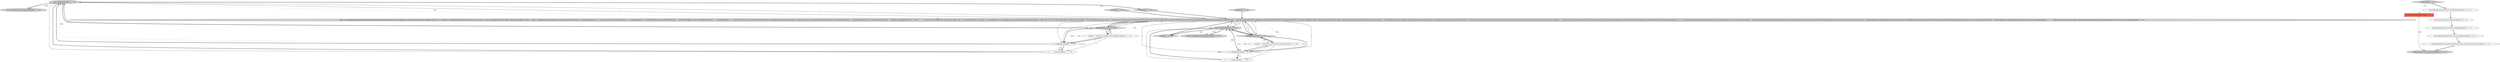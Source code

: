 digraph {
15 [style = filled, label = "return ColorPalette.BLUE@@@25@@@['0', '1', '0']", fillcolor = lightgray, shape = ellipse image = "AAA0AAABBB2BBB"];
5 [style = filled, label = "return l@@@36@@@['1', '0', '0']", fillcolor = lightgray, shape = ellipse image = "AAA0AAABBB1BBB"];
1 [style = filled, label = "String s = ((Build)run).getBuiltOnStr()@@@33@@@['1', '0', '0']", fillcolor = white, shape = ellipse image = "AAA0AAABBB1BBB"];
24 [style = filled, label = "configureDomainAxis(plot)@@@8@@@['0', '0', '1']", fillcolor = lightgray, shape = ellipse image = "AAA0AAABBB3BBB"];
18 [style = filled, label = "plot.setOutlinePaint(null)@@@4@@@['0', '0', '1']", fillcolor = white, shape = ellipse image = "AAA0AAABBB3BBB"];
14 [style = filled, label = "getColor['0', '1', '0']", fillcolor = lightgray, shape = diamond image = "AAA0AAABBB2BBB"];
11 [style = filled, label = "s != null@@@34@@@['0', '1', '0']", fillcolor = white, shape = diamond image = "AAA0AAABBB2BBB"];
20 [style = filled, label = "plot.setRangeGridlinesVisible(true)@@@5@@@['0', '0', '1']", fillcolor = white, shape = ellipse image = "AAA0AAABBB3BBB"];
0 [style = filled, label = "getBuildTimeGraph['1', '0', '0']", fillcolor = lightgray, shape = diamond image = "AAA0AAABBB1BBB"];
21 [style = filled, label = "configureRenderer((LineAndShapeRenderer)plot.getRenderer())@@@7@@@['0', '0', '1']", fillcolor = white, shape = ellipse image = "AAA0AAABBB3BBB"];
6 [style = filled, label = "toString['1', '0', '0']", fillcolor = lightgray, shape = diamond image = "AAA0AAABBB1BBB"];
19 [style = filled, label = "CategoryPlot plot@@@2@@@['0', '0', '1']", fillcolor = tomato, shape = box image = "AAA0AAABBB3BBB"];
23 [style = filled, label = "configurePlot['0', '0', '1']", fillcolor = lightgray, shape = diamond image = "AAA0AAABBB3BBB"];
10 [style = filled, label = "String s = ((Build)run).getBuiltOnStr()@@@33@@@['0', '1', '0']", fillcolor = white, shape = ellipse image = "AAA0AAABBB2BBB"];
4 [style = filled, label = "s != null@@@34@@@['1', '0', '0']", fillcolor = white, shape = diamond image = "AAA0AAABBB1BBB"];
12 [style = filled, label = "return l@@@36@@@['0', '1', '0']", fillcolor = lightgray, shape = ellipse image = "AAA0AAABBB2BBB"];
2 [style = filled, label = "return new Graph(getLastBuildTime(),500,400){@Override protected JFreeChart createGraph(){class ChartLabel{public ChartLabel(Run r){this.run = r}public int compareTo(ChartLabel that){return this.run.number - that.run.number}@Override public boolean equals(Object o){if (o == null || !.isAssignableFrom(o.getClass())) {return false}ChartLabel that = (ChartLabel)oreturn run == that.run}public Color getColor(){Result r = run.getResult()if (r == Result.FAILURE) return ColorPalette.REDif (r == Result.UNSTABLE) return ColorPalette.YELLOWif (r == Result.ABORTED || r == Result.NOT_BUILT) return ColorPalette.GREYreturn ColorPalette.BLUE}@Override public int hashCode(){return run.hashCode()}@Override public String toString(){String l = run.getDisplayName()if (run instanceof Build) {String s = ((Build)run).getBuiltOnStr()if (s != null) l += ' ' + s}return l}}DataSetBuilder<String,ChartLabel> data = new DataSetBuilder<>()for (Run r : getNewBuilds()){if (r.isBuilding()) continuedata.add(((double)r.getDuration()) / (1000 * 60),\"min\",new ChartLabel(r))}final CategoryDataset dataset = data.build()final JFreeChart chart = ChartFactory.createStackedAreaChart(null,null,Messages.Job_minutes(),dataset,PlotOrientation.VERTICAL,false,true,false)chart.setBackgroundPaint(Color.white)final CategoryPlot plot = chart.getCategoryPlot()plot.setBackgroundPaint(Color.WHITE)plot.setOutlinePaint(null)plot.setForegroundAlpha(0.8f)plot.setRangeGridlinesVisible(true)plot.setRangeGridlinePaint(Color.black)CategoryAxis domainAxis = new ShiftedCategoryAxis(null)plot.setDomainAxis(domainAxis)domainAxis.setCategoryLabelPositions(CategoryLabelPositions.UP_90)domainAxis.setLowerMargin(0.0)domainAxis.setUpperMargin(0.0)domainAxis.setCategoryMargin(0.0)final NumberAxis rangeAxis = (NumberAxis)plot.getRangeAxis()ChartUtil.adjustChebyshev(dataset,rangeAxis)rangeAxis.setStandardTickUnits(NumberAxis.createIntegerTickUnits())StackedAreaRenderer ar = new StackedAreaRenderer2(){@Override public Paint getItemPaint(int row,int column){ChartLabel key = (ChartLabel)dataset.getColumnKey(column)return key.getColor()}@Override public String generateURL(CategoryDataset dataset,int row,int column){ChartLabel label = (ChartLabel)dataset.getColumnKey(column)return String.valueOf(label.run.number)}@Override public String generateToolTip(CategoryDataset dataset,int row,int column){ChartLabel label = (ChartLabel)dataset.getColumnKey(column)return label.run.getDisplayName() + \" : \" + label.run.getDurationString()}}plot.setRenderer(ar)plot.setInsets(new RectangleInsets(0,0,0,5.0))return chart}}@@@3@@@['1', '1', '0']", fillcolor = lightgray, shape = ellipse image = "AAA0AAABBB1BBB"];
3 [style = filled, label = "l += ' ' + s@@@34@@@['1', '0', '0']", fillcolor = white, shape = ellipse image = "AAA0AAABBB1BBB"];
13 [style = filled, label = "l += ' ' + s@@@34@@@['0', '1', '0']", fillcolor = white, shape = ellipse image = "AAA0AAABBB2BBB"];
8 [style = filled, label = "getColor['1', '0', '0']", fillcolor = lightgray, shape = diamond image = "AAA0AAABBB1BBB"];
9 [style = filled, label = "getBuildTimeGraph['0', '1', '0']", fillcolor = lightgray, shape = diamond image = "AAA0AAABBB2BBB"];
17 [style = filled, label = "plot.setRangeGridlinePaint(Color.black)@@@6@@@['0', '0', '1']", fillcolor = white, shape = ellipse image = "AAA0AAABBB3BBB"];
22 [style = filled, label = "plot.setBackgroundPaint(Color.WHITE)@@@3@@@['0', '0', '1']", fillcolor = white, shape = ellipse image = "AAA0AAABBB3BBB"];
16 [style = filled, label = "toString['0', '1', '0']", fillcolor = lightgray, shape = diamond image = "AAA0AAABBB2BBB"];
7 [style = filled, label = "return ColorPalette.BLUE@@@25@@@['1', '0', '0']", fillcolor = lightgray, shape = ellipse image = "AAA0AAABBB1BBB"];
1->4 [style = solid, label="s"];
2->0 [style = solid, label="o"];
10->2 [style = dotted, label="true"];
23->22 [style = bold, label=""];
0->1 [style = dotted, label="true"];
2->11 [style = solid, label="r"];
10->13 [style = solid, label="s"];
0->4 [style = bold, label=""];
9->11 [style = bold, label=""];
11->12 [style = bold, label=""];
4->3 [style = dotted, label="true"];
18->20 [style = bold, label=""];
17->21 [style = bold, label=""];
3->5 [style = solid, label="l"];
12->16 [style = dotted, label="true"];
10->9 [style = bold, label=""];
2->9 [style = solid, label="o"];
2->0 [style = solid, label="r"];
23->19 [style = dotted, label="true"];
9->11 [style = dotted, label="true"];
4->5 [style = bold, label=""];
12->15 [style = bold, label=""];
9->2 [style = bold, label=""];
12->15 [style = dotted, label="false"];
10->11 [style = bold, label=""];
21->24 [style = bold, label=""];
2->12 [style = solid, label="l"];
13->12 [style = solid, label="l"];
12->2 [style = dotted, label="true"];
0->1 [style = bold, label=""];
3->5 [style = bold, label=""];
9->10 [style = dotted, label="true"];
6->2 [style = bold, label=""];
12->16 [style = bold, label=""];
16->2 [style = bold, label=""];
5->7 [style = dotted, label="false"];
12->9 [style = bold, label=""];
5->6 [style = dotted, label="true"];
2->9 [style = solid, label="r"];
2->9 [style = bold, label=""];
5->0 [style = bold, label=""];
8->2 [style = bold, label=""];
4->5 [style = dotted, label="false"];
13->12 [style = bold, label=""];
2->5 [style = solid, label="r"];
2->5 [style = solid, label="l"];
1->3 [style = solid, label="s"];
11->13 [style = bold, label=""];
22->18 [style = bold, label=""];
1->4 [style = bold, label=""];
2->4 [style = solid, label="r"];
11->12 [style = dotted, label="false"];
1->2 [style = dotted, label="true"];
14->2 [style = bold, label=""];
20->17 [style = bold, label=""];
2->12 [style = solid, label="r"];
2->0 [style = bold, label=""];
2->4 [style = solid, label="o"];
0->4 [style = dotted, label="true"];
0->2 [style = bold, label=""];
0->5 [style = bold, label=""];
2->11 [style = solid, label="o"];
11->13 [style = dotted, label="true"];
19->24 [style = solid, label="plot"];
0->4 [style = dotted, label="false"];
10->11 [style = solid, label="s"];
4->3 [style = bold, label=""];
5->2 [style = dotted, label="true"];
5->7 [style = bold, label=""];
5->6 [style = bold, label=""];
9->11 [style = dotted, label="false"];
9->12 [style = bold, label=""];
9->10 [style = bold, label=""];
1->0 [style = bold, label=""];
}
